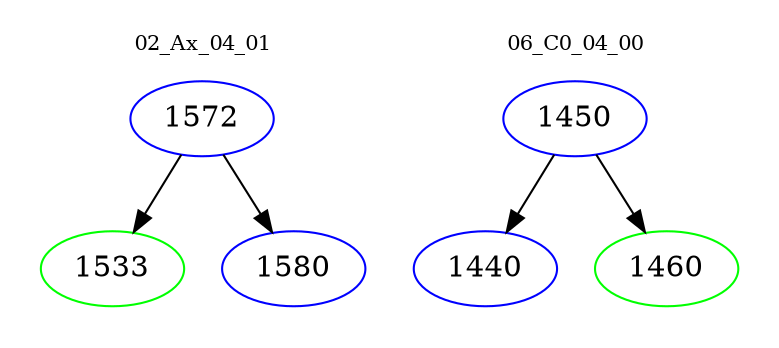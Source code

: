 digraph{
subgraph cluster_0 {
color = white
label = "02_Ax_04_01";
fontsize=10;
T0_1572 [label="1572", color="blue"]
T0_1572 -> T0_1533 [color="black"]
T0_1533 [label="1533", color="green"]
T0_1572 -> T0_1580 [color="black"]
T0_1580 [label="1580", color="blue"]
}
subgraph cluster_1 {
color = white
label = "06_C0_04_00";
fontsize=10;
T1_1450 [label="1450", color="blue"]
T1_1450 -> T1_1440 [color="black"]
T1_1440 [label="1440", color="blue"]
T1_1450 -> T1_1460 [color="black"]
T1_1460 [label="1460", color="green"]
}
}

